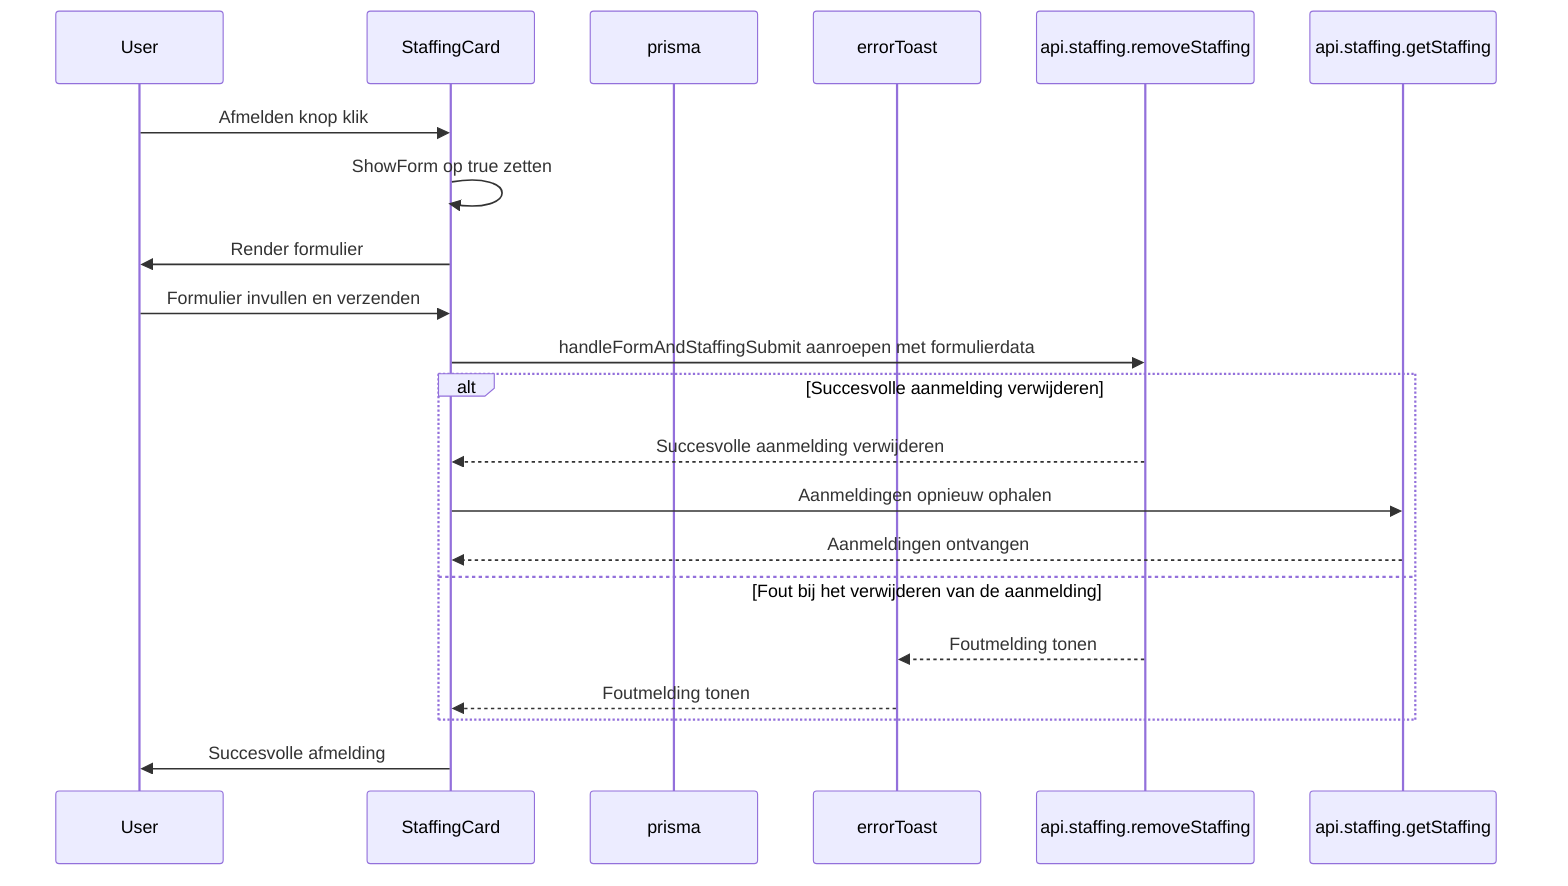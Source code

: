 sequenceDiagram
    participant User
    participant StaffingCard
    participant prisma
    participant errorToast

    User->>StaffingCard: Afmelden knop klik
    StaffingCard->>StaffingCard: ShowForm op true zetten
    StaffingCard->>User: Render formulier

    User->>StaffingCard: Formulier invullen en verzenden
    StaffingCard->>api.staffing.removeStaffing: handleFormAndStaffingSubmit aanroepen met formulierdata
    alt Succesvolle aanmelding verwijderen
        api.staffing.removeStaffing-->>StaffingCard: Succesvolle aanmelding verwijderen
        StaffingCard->>api.staffing.getStaffing: Aanmeldingen opnieuw ophalen
        api.staffing.getStaffing-->>StaffingCard: Aanmeldingen ontvangen
    else Fout bij het verwijderen van de aanmelding
        api.staffing.removeStaffing-->>errorToast: Foutmelding tonen
        errorToast-->>StaffingCard: Foutmelding tonen
    end

    StaffingCard->>User: Succesvolle afmelding
